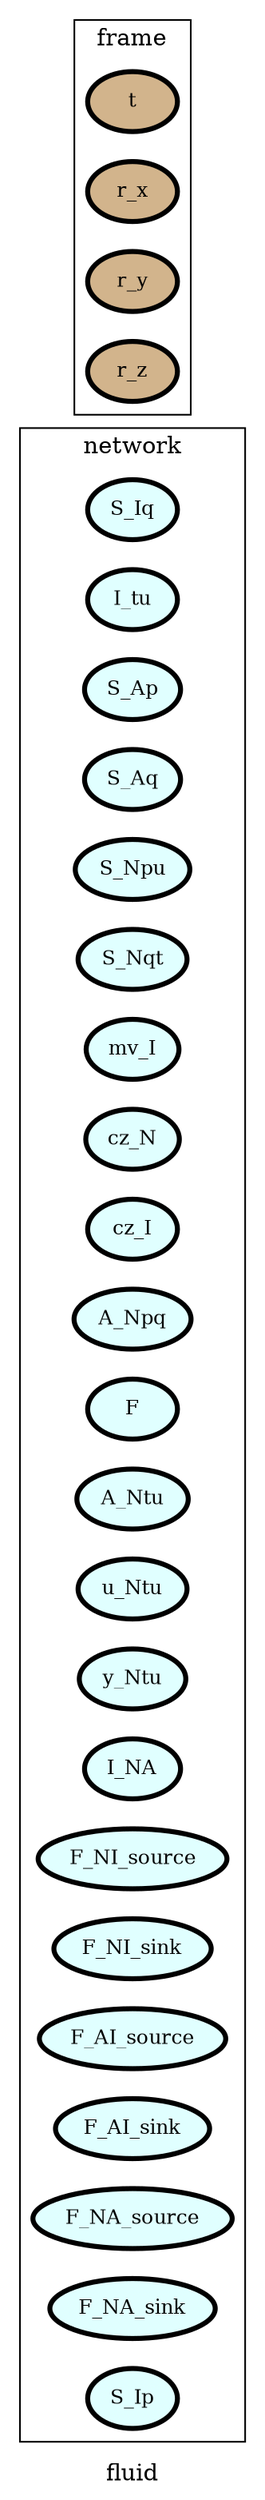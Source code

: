 digraph fluid {
label=fluid;
rankdir=LR;
subgraph cluster_fluid___transport {
label=transport;
rankdir=LR;
}

subgraph cluster_fluid___geometry {
label=geometry;
rankdir=LR;
}

subgraph cluster_fluid___properties {
label=properties;
rankdir=LR;
}

subgraph cluster_fluid___network {
label=network;
rankdir=LR;
V_10 [fillcolor=lightcyan, fontsize=12, label=S_Iq, penwidth=3, style=filled];
V_11 [fillcolor=lightcyan, fontsize=12, label=I_tu, penwidth=3, style=filled];
V_12 [fillcolor=lightcyan, fontsize=12, label=S_Ap, penwidth=3, style=filled];
V_13 [fillcolor=lightcyan, fontsize=12, label=S_Aq, penwidth=3, style=filled];
V_14 [fillcolor=lightcyan, fontsize=12, label=S_Npu, penwidth=3, style=filled];
V_15 [fillcolor=lightcyan, fontsize=12, label=S_Nqt, penwidth=3, style=filled];
V_16 [fillcolor=lightcyan, fontsize=12, label=mv_I, penwidth=3, style=filled];
V_17 [fillcolor=lightcyan, fontsize=12, label=cz_N, penwidth=3, style=filled];
V_18 [fillcolor=lightcyan, fontsize=12, label=cz_I, penwidth=3, style=filled];
V_19 [fillcolor=lightcyan, fontsize=12, label=A_Npq, penwidth=3, style=filled];
V_2 [fillcolor=lightcyan, fontsize=12, label=F, penwidth=3, style=filled];
V_20 [fillcolor=lightcyan, fontsize=12, label=A_Ntu, penwidth=3, style=filled];
V_21 [fillcolor=lightcyan, fontsize=12, label=u_Ntu, penwidth=3, style=filled];
V_22 [fillcolor=lightcyan, fontsize=12, label=y_Ntu, penwidth=3, style=filled];
V_27 [fillcolor=lightcyan, fontsize=12, label=I_NA, penwidth=3, style=filled];
V_3 [fillcolor=lightcyan, fontsize=12, label=F_NI_source, penwidth=3, style=filled];
V_4 [fillcolor=lightcyan, fontsize=12, label=F_NI_sink, penwidth=3, style=filled];
V_5 [fillcolor=lightcyan, fontsize=12, label=F_AI_source, penwidth=3, style=filled];
V_6 [fillcolor=lightcyan, fontsize=12, label=F_AI_sink, penwidth=3, style=filled];
V_7 [fillcolor=lightcyan, fontsize=12, label=F_NA_source, penwidth=3, style=filled];
V_8 [fillcolor=lightcyan, fontsize=12, label=F_NA_sink, penwidth=3, style=filled];
V_9 [fillcolor=lightcyan, fontsize=12, label=S_Ip, penwidth=3, style=filled];
}

subgraph cluster_fluid___differenceOperator {
label=differenceOperator;
rankdir=LR;
}

subgraph cluster_fluid___frame {
label=frame;
rankdir=LR;
V_1 [fillcolor=tan, fontsize=12, label=t, penwidth=3, style=filled];
V_23 [fillcolor=tan, fontsize=12, label=r_x, penwidth=3, style=filled];
V_24 [fillcolor=tan, fontsize=12, label=r_y, penwidth=3, style=filled];
V_25 [fillcolor=tan, fontsize=12, label=r_z, penwidth=3, style=filled];
}

subgraph cluster_fluid___state {
label=state;
rankdir=LR;
}

subgraph cluster_fluid___constant {
label=constant;
rankdir=LR;
}

subgraph cluster_fluid___effort {
label=effort;
rankdir=LR;
}

subgraph cluster_fluid___secondaryState {
label=secondaryState;
rankdir=LR;
}

subgraph cluster_fluid___conversion {
label=conversion;
rankdir=LR;
}

subgraph cluster_fluid___diffState {
label=diffState;
rankdir=LR;
}

subgraph cluster_fluid___internalTransport {
label=internalTransport;
rankdir=LR;
}

}
